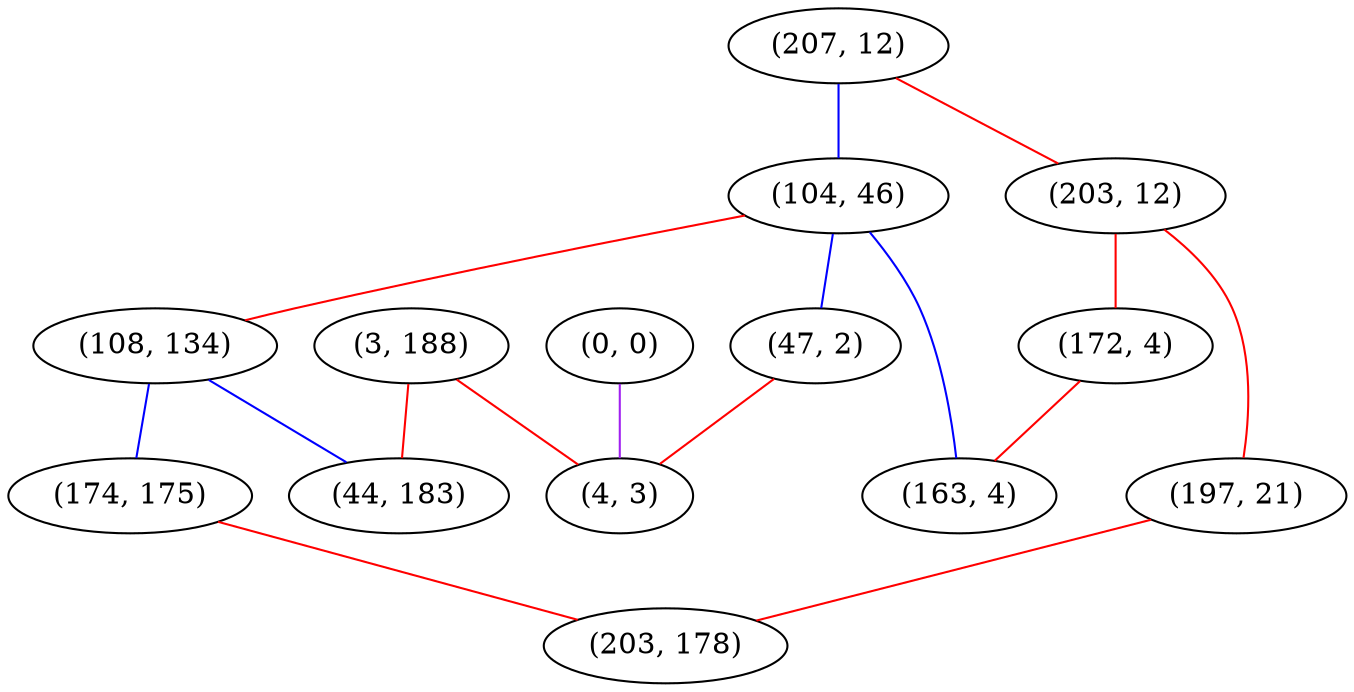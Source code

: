 graph "" {
"(207, 12)";
"(104, 46)";
"(0, 0)";
"(47, 2)";
"(203, 12)";
"(108, 134)";
"(172, 4)";
"(3, 188)";
"(197, 21)";
"(4, 3)";
"(174, 175)";
"(44, 183)";
"(163, 4)";
"(203, 178)";
"(207, 12)" -- "(104, 46)"  [color=blue, key=0, weight=3];
"(207, 12)" -- "(203, 12)"  [color=red, key=0, weight=1];
"(104, 46)" -- "(163, 4)"  [color=blue, key=0, weight=3];
"(104, 46)" -- "(108, 134)"  [color=red, key=0, weight=1];
"(104, 46)" -- "(47, 2)"  [color=blue, key=0, weight=3];
"(0, 0)" -- "(4, 3)"  [color=purple, key=0, weight=4];
"(47, 2)" -- "(4, 3)"  [color=red, key=0, weight=1];
"(203, 12)" -- "(172, 4)"  [color=red, key=0, weight=1];
"(203, 12)" -- "(197, 21)"  [color=red, key=0, weight=1];
"(108, 134)" -- "(44, 183)"  [color=blue, key=0, weight=3];
"(108, 134)" -- "(174, 175)"  [color=blue, key=0, weight=3];
"(172, 4)" -- "(163, 4)"  [color=red, key=0, weight=1];
"(3, 188)" -- "(44, 183)"  [color=red, key=0, weight=1];
"(3, 188)" -- "(4, 3)"  [color=red, key=0, weight=1];
"(197, 21)" -- "(203, 178)"  [color=red, key=0, weight=1];
"(174, 175)" -- "(203, 178)"  [color=red, key=0, weight=1];
}
